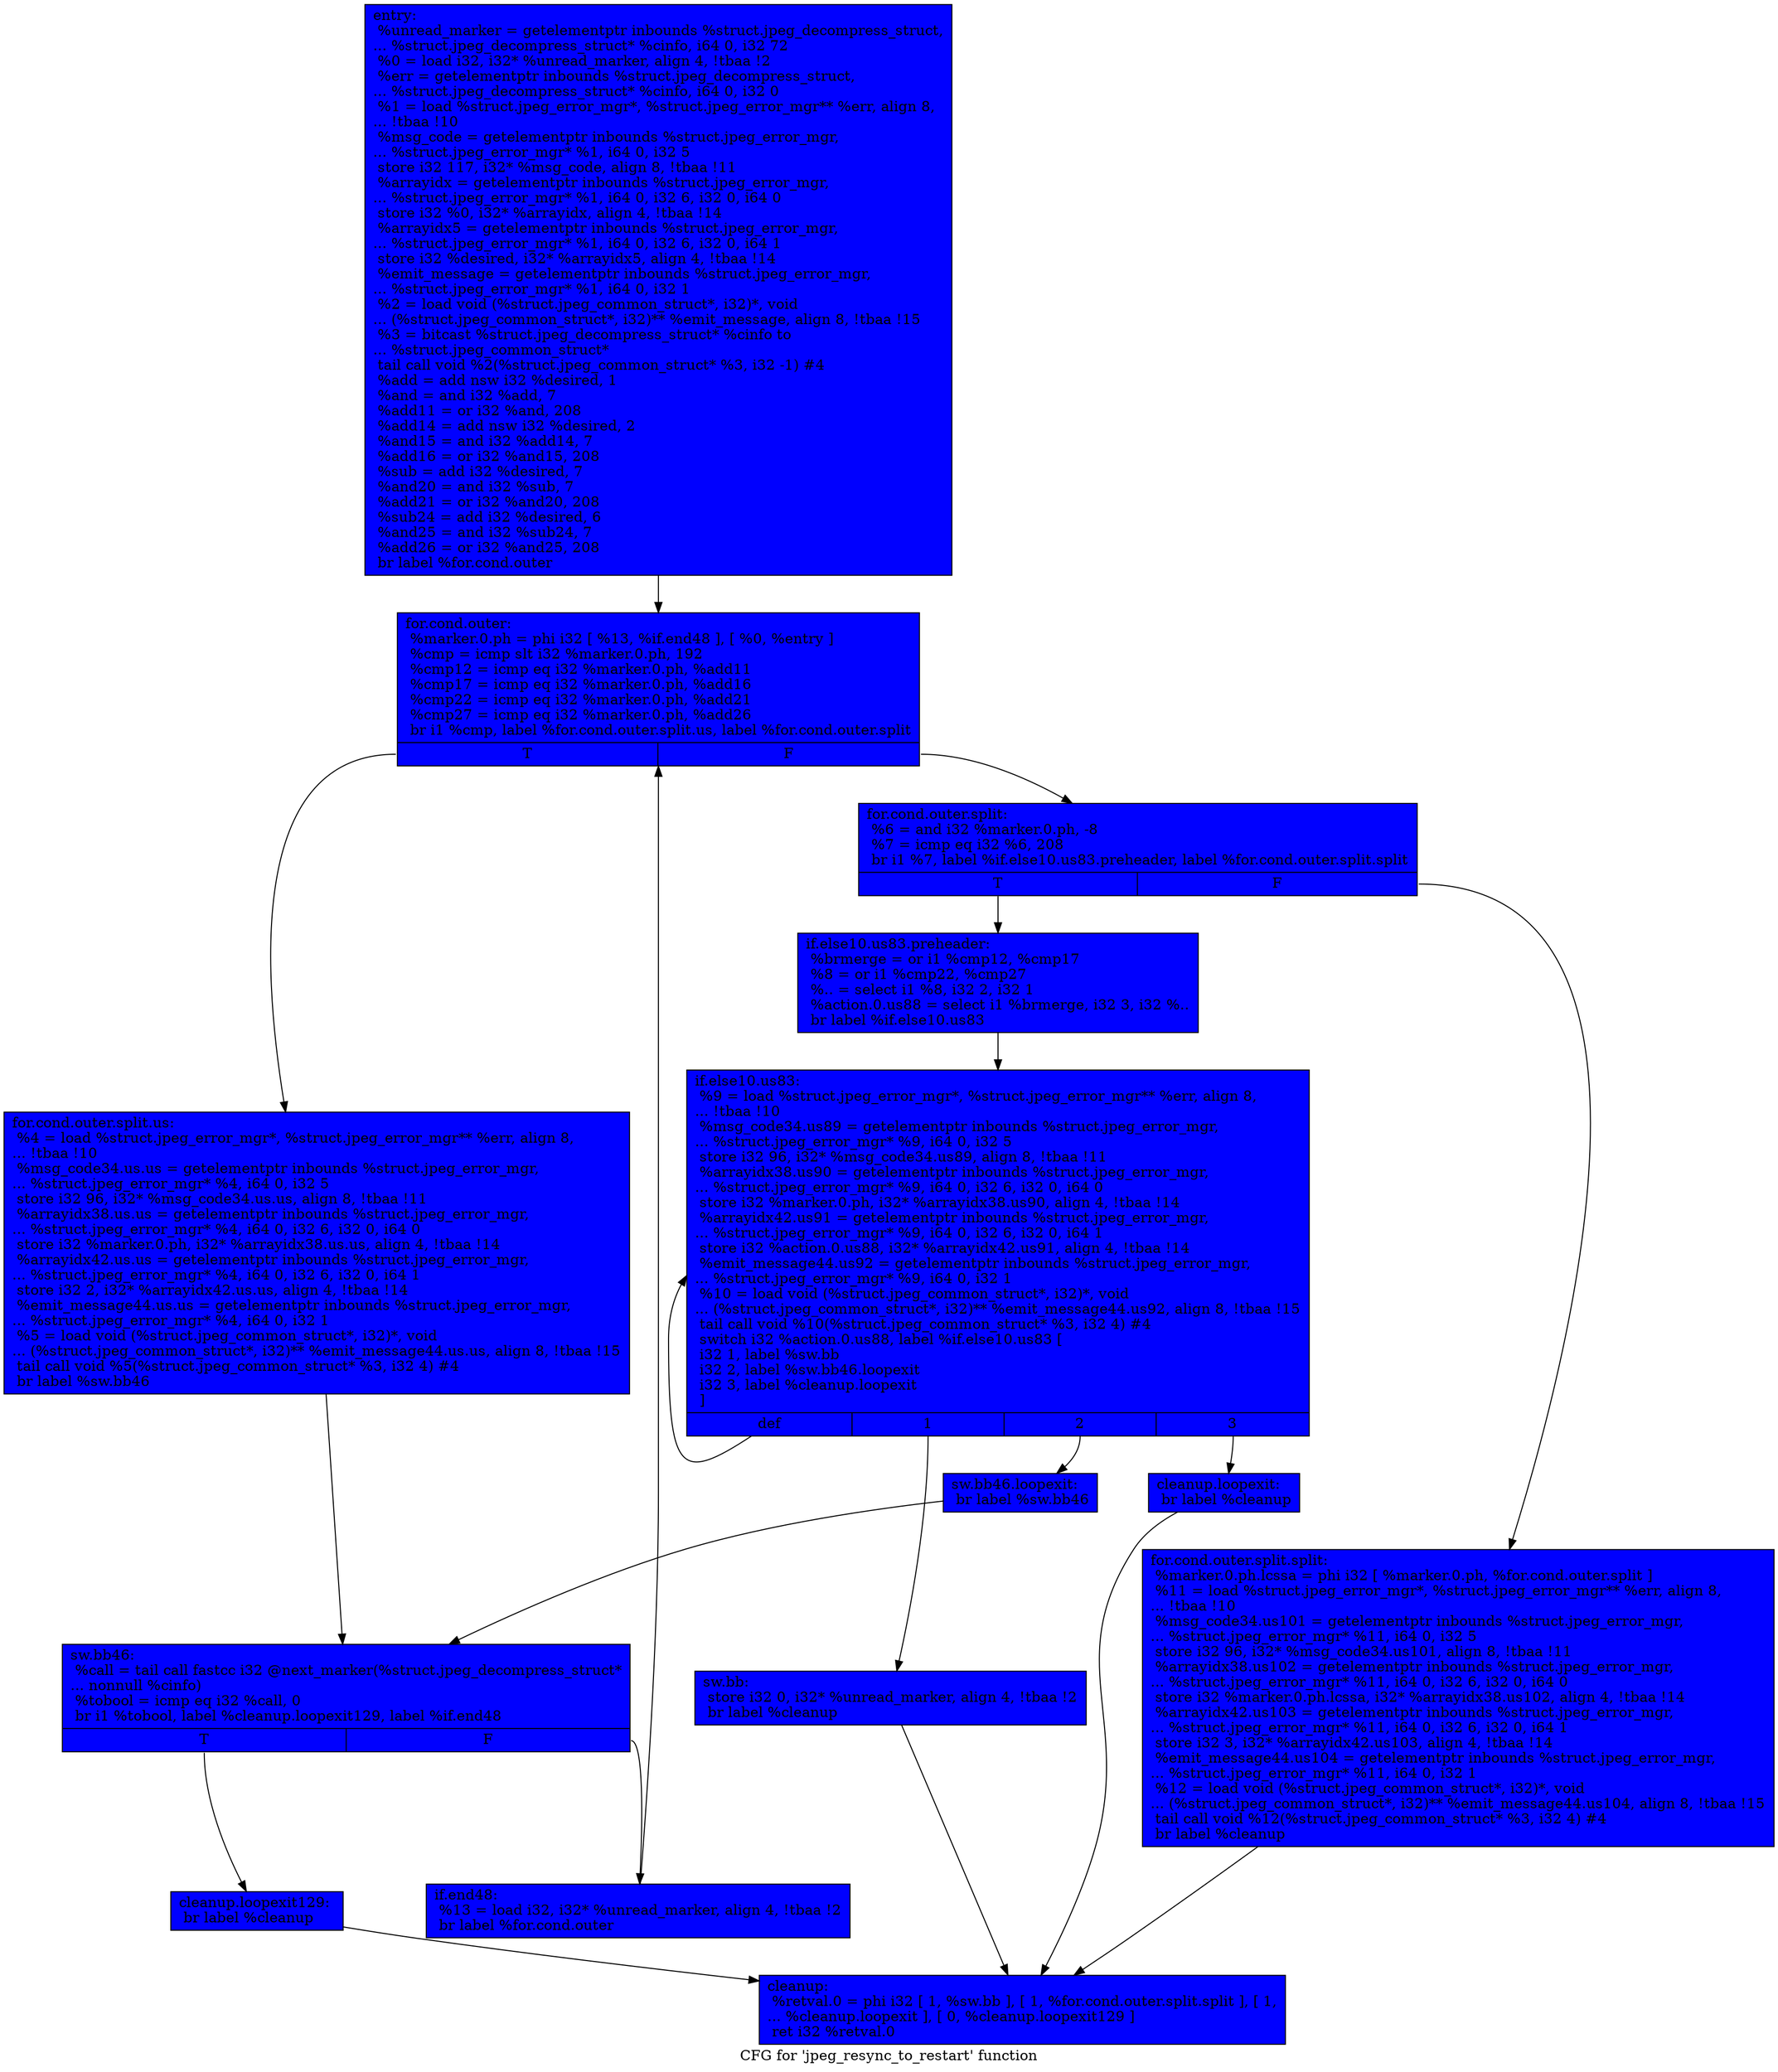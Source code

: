 digraph "CFG for 'jpeg_resync_to_restart' function" {
	label="CFG for 'jpeg_resync_to_restart' function";

	Node0x6908200 [shape=record, style = filled, fillcolor = blue, label="{entry:\l  %unread_marker = getelementptr inbounds %struct.jpeg_decompress_struct,\l... %struct.jpeg_decompress_struct* %cinfo, i64 0, i32 72\l  %0 = load i32, i32* %unread_marker, align 4, !tbaa !2\l  %err = getelementptr inbounds %struct.jpeg_decompress_struct,\l... %struct.jpeg_decompress_struct* %cinfo, i64 0, i32 0\l  %1 = load %struct.jpeg_error_mgr*, %struct.jpeg_error_mgr** %err, align 8,\l... !tbaa !10\l  %msg_code = getelementptr inbounds %struct.jpeg_error_mgr,\l... %struct.jpeg_error_mgr* %1, i64 0, i32 5\l  store i32 117, i32* %msg_code, align 8, !tbaa !11\l  %arrayidx = getelementptr inbounds %struct.jpeg_error_mgr,\l... %struct.jpeg_error_mgr* %1, i64 0, i32 6, i32 0, i64 0\l  store i32 %0, i32* %arrayidx, align 4, !tbaa !14\l  %arrayidx5 = getelementptr inbounds %struct.jpeg_error_mgr,\l... %struct.jpeg_error_mgr* %1, i64 0, i32 6, i32 0, i64 1\l  store i32 %desired, i32* %arrayidx5, align 4, !tbaa !14\l  %emit_message = getelementptr inbounds %struct.jpeg_error_mgr,\l... %struct.jpeg_error_mgr* %1, i64 0, i32 1\l  %2 = load void (%struct.jpeg_common_struct*, i32)*, void\l... (%struct.jpeg_common_struct*, i32)** %emit_message, align 8, !tbaa !15\l  %3 = bitcast %struct.jpeg_decompress_struct* %cinfo to\l... %struct.jpeg_common_struct*\l  tail call void %2(%struct.jpeg_common_struct* %3, i32 -1) #4\l  %add = add nsw i32 %desired, 1\l  %and = and i32 %add, 7\l  %add11 = or i32 %and, 208\l  %add14 = add nsw i32 %desired, 2\l  %and15 = and i32 %add14, 7\l  %add16 = or i32 %and15, 208\l  %sub = add i32 %desired, 7\l  %and20 = and i32 %sub, 7\l  %add21 = or i32 %and20, 208\l  %sub24 = add i32 %desired, 6\l  %and25 = and i32 %sub24, 7\l  %add26 = or i32 %and25, 208\l  br label %for.cond.outer\l}"];
	Node0x6908200 -> Node0x690dce0;
	Node0x690dce0 [shape=record, style = filled, fillcolor = blue, label="{for.cond.outer:                                   \l  %marker.0.ph = phi i32 [ %13, %if.end48 ], [ %0, %entry ]\l  %cmp = icmp slt i32 %marker.0.ph, 192\l  %cmp12 = icmp eq i32 %marker.0.ph, %add11\l  %cmp17 = icmp eq i32 %marker.0.ph, %add16\l  %cmp22 = icmp eq i32 %marker.0.ph, %add21\l  %cmp27 = icmp eq i32 %marker.0.ph, %add26\l  br i1 %cmp, label %for.cond.outer.split.us, label %for.cond.outer.split\l|{<s0>T|<s1>F}}"];
	Node0x690dce0:s0 -> Node0x690e530;
	Node0x690dce0:s1 -> Node0x690e610;
	Node0x690e530 [shape=record, style = filled, fillcolor = blue, label="{for.cond.outer.split.us:                          \l  %4 = load %struct.jpeg_error_mgr*, %struct.jpeg_error_mgr** %err, align 8,\l... !tbaa !10\l  %msg_code34.us.us = getelementptr inbounds %struct.jpeg_error_mgr,\l... %struct.jpeg_error_mgr* %4, i64 0, i32 5\l  store i32 96, i32* %msg_code34.us.us, align 8, !tbaa !11\l  %arrayidx38.us.us = getelementptr inbounds %struct.jpeg_error_mgr,\l... %struct.jpeg_error_mgr* %4, i64 0, i32 6, i32 0, i64 0\l  store i32 %marker.0.ph, i32* %arrayidx38.us.us, align 4, !tbaa !14\l  %arrayidx42.us.us = getelementptr inbounds %struct.jpeg_error_mgr,\l... %struct.jpeg_error_mgr* %4, i64 0, i32 6, i32 0, i64 1\l  store i32 2, i32* %arrayidx42.us.us, align 4, !tbaa !14\l  %emit_message44.us.us = getelementptr inbounds %struct.jpeg_error_mgr,\l... %struct.jpeg_error_mgr* %4, i64 0, i32 1\l  %5 = load void (%struct.jpeg_common_struct*, i32)*, void\l... (%struct.jpeg_common_struct*, i32)** %emit_message44.us.us, align 8, !tbaa !15\l  tail call void %5(%struct.jpeg_common_struct* %3, i32 4) #4\l  br label %sw.bb46\l}"];
	Node0x690e530 -> Node0x6910160;
	Node0x690e610 [shape=record, style = filled, fillcolor = blue, label="{for.cond.outer.split:                             \l  %6 = and i32 %marker.0.ph, -8\l  %7 = icmp eq i32 %6, 208\l  br i1 %7, label %if.else10.us83.preheader, label %for.cond.outer.split.split\l|{<s0>T|<s1>F}}"];
	Node0x690e610:s0 -> Node0x69103b0;
	Node0x690e610:s1 -> Node0x6910440;
	Node0x69103b0 [shape=record, style = filled, fillcolor = blue, label="{if.else10.us83.preheader:                         \l  %brmerge = or i1 %cmp12, %cmp17\l  %8 = or i1 %cmp22, %cmp27\l  %.. = select i1 %8, i32 2, i32 1\l  %action.0.us88 = select i1 %brmerge, i32 3, i32 %..\l  br label %if.else10.us83\l}"];
	Node0x69103b0 -> Node0x690edb0;
	Node0x690edb0 [shape=record, style = filled, fillcolor = blue, label="{if.else10.us83:                                   \l  %9 = load %struct.jpeg_error_mgr*, %struct.jpeg_error_mgr** %err, align 8,\l... !tbaa !10\l  %msg_code34.us89 = getelementptr inbounds %struct.jpeg_error_mgr,\l... %struct.jpeg_error_mgr* %9, i64 0, i32 5\l  store i32 96, i32* %msg_code34.us89, align 8, !tbaa !11\l  %arrayidx38.us90 = getelementptr inbounds %struct.jpeg_error_mgr,\l... %struct.jpeg_error_mgr* %9, i64 0, i32 6, i32 0, i64 0\l  store i32 %marker.0.ph, i32* %arrayidx38.us90, align 4, !tbaa !14\l  %arrayidx42.us91 = getelementptr inbounds %struct.jpeg_error_mgr,\l... %struct.jpeg_error_mgr* %9, i64 0, i32 6, i32 0, i64 1\l  store i32 %action.0.us88, i32* %arrayidx42.us91, align 4, !tbaa !14\l  %emit_message44.us92 = getelementptr inbounds %struct.jpeg_error_mgr,\l... %struct.jpeg_error_mgr* %9, i64 0, i32 1\l  %10 = load void (%struct.jpeg_common_struct*, i32)*, void\l... (%struct.jpeg_common_struct*, i32)** %emit_message44.us92, align 8, !tbaa !15\l  tail call void %10(%struct.jpeg_common_struct* %3, i32 4) #4\l  switch i32 %action.0.us88, label %if.else10.us83 [\l    i32 1, label %sw.bb\l    i32 2, label %sw.bb46.loopexit\l    i32 3, label %cleanup.loopexit\l  ]\l|{<s0>def|<s1>1|<s2>2|<s3>3}}"];
	Node0x690edb0:s0 -> Node0x690edb0;
	Node0x690edb0:s1 -> Node0x690a380;
	Node0x690edb0:s2 -> Node0x690a430;
	Node0x690edb0:s3 -> Node0x690a510;
	Node0x6910440 [shape=record, style = filled, fillcolor = blue, label="{for.cond.outer.split.split:                       \l  %marker.0.ph.lcssa = phi i32 [ %marker.0.ph, %for.cond.outer.split ]\l  %11 = load %struct.jpeg_error_mgr*, %struct.jpeg_error_mgr** %err, align 8,\l... !tbaa !10\l  %msg_code34.us101 = getelementptr inbounds %struct.jpeg_error_mgr,\l... %struct.jpeg_error_mgr* %11, i64 0, i32 5\l  store i32 96, i32* %msg_code34.us101, align 8, !tbaa !11\l  %arrayidx38.us102 = getelementptr inbounds %struct.jpeg_error_mgr,\l... %struct.jpeg_error_mgr* %11, i64 0, i32 6, i32 0, i64 0\l  store i32 %marker.0.ph.lcssa, i32* %arrayidx38.us102, align 4, !tbaa !14\l  %arrayidx42.us103 = getelementptr inbounds %struct.jpeg_error_mgr,\l... %struct.jpeg_error_mgr* %11, i64 0, i32 6, i32 0, i64 1\l  store i32 3, i32* %arrayidx42.us103, align 4, !tbaa !14\l  %emit_message44.us104 = getelementptr inbounds %struct.jpeg_error_mgr,\l... %struct.jpeg_error_mgr* %11, i64 0, i32 1\l  %12 = load void (%struct.jpeg_common_struct*, i32)*, void\l... (%struct.jpeg_common_struct*, i32)** %emit_message44.us104, align 8, !tbaa !15\l  tail call void %12(%struct.jpeg_common_struct* %3, i32 4) #4\l  br label %cleanup\l}"];
	Node0x6910440 -> Node0x69122b0;
	Node0x690a380 [shape=record, style = filled, fillcolor = blue, label="{sw.bb:                                            \l  store i32 0, i32* %unread_marker, align 4, !tbaa !2\l  br label %cleanup\l}"];
	Node0x690a380 -> Node0x69122b0;
	Node0x690a430 [shape=record, style = filled, fillcolor = blue, label="{sw.bb46.loopexit:                                 \l  br label %sw.bb46\l}"];
	Node0x690a430 -> Node0x6910160;
	Node0x6910160 [shape=record, style = filled, fillcolor = blue, label="{sw.bb46:                                          \l  %call = tail call fastcc i32 @next_marker(%struct.jpeg_decompress_struct*\l... nonnull %cinfo)\l  %tobool = icmp eq i32 %call, 0\l  br i1 %tobool, label %cleanup.loopexit129, label %if.end48\l|{<s0>T|<s1>F}}"];
	Node0x6910160:s0 -> Node0x6912ce0;
	Node0x6910160:s1 -> Node0x690dea0;
	Node0x690dea0 [shape=record, style = filled, fillcolor = blue, label="{if.end48:                                         \l  %13 = load i32, i32* %unread_marker, align 4, !tbaa !2\l  br label %for.cond.outer\l}"];
	Node0x690dea0 -> Node0x690dce0;
	Node0x690a510 [shape=record, style = filled, fillcolor = blue, label="{cleanup.loopexit:                                 \l  br label %cleanup\l}"];
	Node0x690a510 -> Node0x69122b0;
	Node0x6912ce0 [shape=record, style = filled, fillcolor = blue, label="{cleanup.loopexit129:                              \l  br label %cleanup\l}"];
	Node0x6912ce0 -> Node0x69122b0;
	Node0x69122b0 [shape=record, style = filled, fillcolor = blue, label="{cleanup:                                          \l  %retval.0 = phi i32 [ 1, %sw.bb ], [ 1, %for.cond.outer.split.split ], [ 1,\l... %cleanup.loopexit ], [ 0, %cleanup.loopexit129 ]\l  ret i32 %retval.0\l}"];
}
